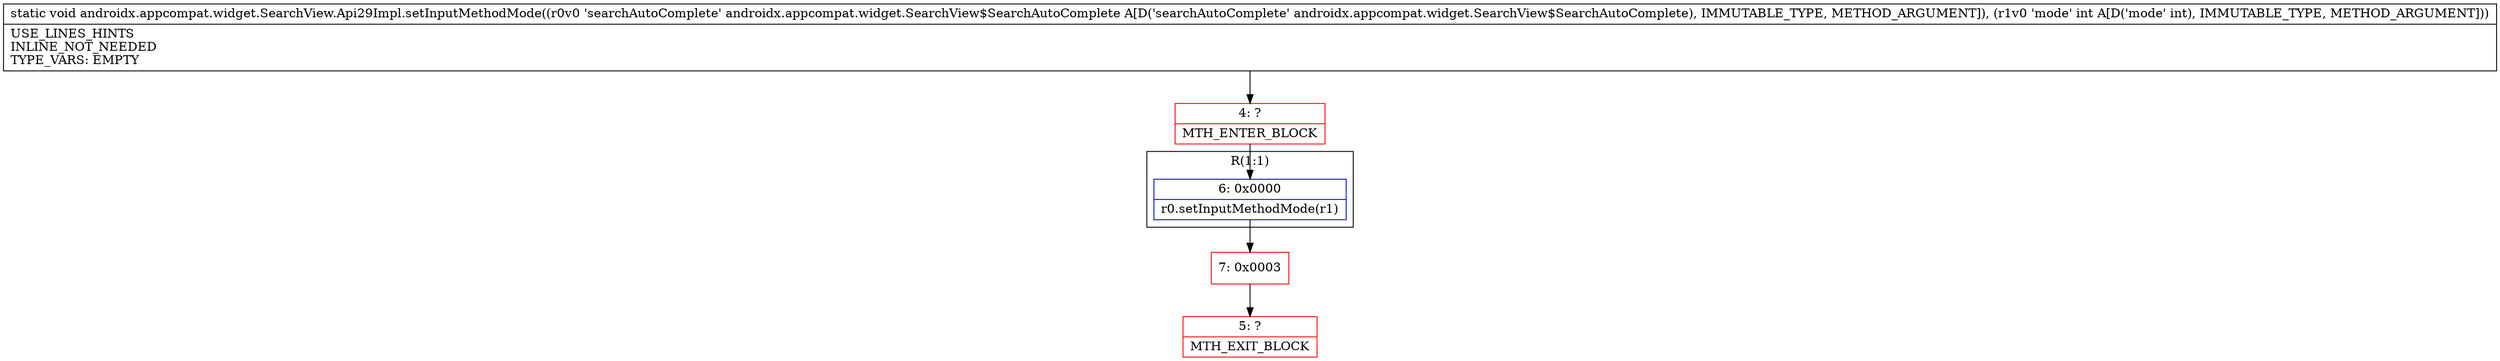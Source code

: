 digraph "CFG forandroidx.appcompat.widget.SearchView.Api29Impl.setInputMethodMode(Landroidx\/appcompat\/widget\/SearchView$SearchAutoComplete;I)V" {
subgraph cluster_Region_293793107 {
label = "R(1:1)";
node [shape=record,color=blue];
Node_6 [shape=record,label="{6\:\ 0x0000|r0.setInputMethodMode(r1)\l}"];
}
Node_4 [shape=record,color=red,label="{4\:\ ?|MTH_ENTER_BLOCK\l}"];
Node_7 [shape=record,color=red,label="{7\:\ 0x0003}"];
Node_5 [shape=record,color=red,label="{5\:\ ?|MTH_EXIT_BLOCK\l}"];
MethodNode[shape=record,label="{static void androidx.appcompat.widget.SearchView.Api29Impl.setInputMethodMode((r0v0 'searchAutoComplete' androidx.appcompat.widget.SearchView$SearchAutoComplete A[D('searchAutoComplete' androidx.appcompat.widget.SearchView$SearchAutoComplete), IMMUTABLE_TYPE, METHOD_ARGUMENT]), (r1v0 'mode' int A[D('mode' int), IMMUTABLE_TYPE, METHOD_ARGUMENT]))  | USE_LINES_HINTS\lINLINE_NOT_NEEDED\lTYPE_VARS: EMPTY\l}"];
MethodNode -> Node_4;Node_6 -> Node_7;
Node_4 -> Node_6;
Node_7 -> Node_5;
}

